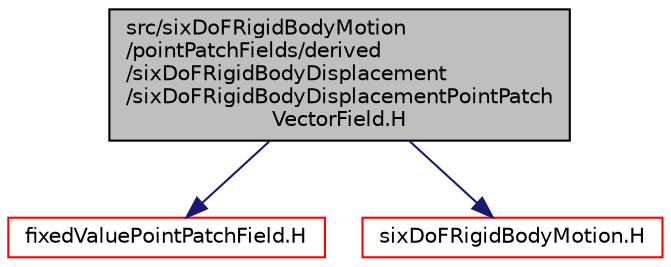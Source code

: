 digraph "src/sixDoFRigidBodyMotion/pointPatchFields/derived/sixDoFRigidBodyDisplacement/sixDoFRigidBodyDisplacementPointPatchVectorField.H"
{
  bgcolor="transparent";
  edge [fontname="Helvetica",fontsize="10",labelfontname="Helvetica",labelfontsize="10"];
  node [fontname="Helvetica",fontsize="10",shape=record];
  Node1 [label="src/sixDoFRigidBodyMotion\l/pointPatchFields/derived\l/sixDoFRigidBodyDisplacement\l/sixDoFRigidBodyDisplacementPointPatch\lVectorField.H",height=0.2,width=0.4,color="black", fillcolor="grey75", style="filled", fontcolor="black"];
  Node1 -> Node2 [color="midnightblue",fontsize="10",style="solid",fontname="Helvetica"];
  Node2 [label="fixedValuePointPatchField.H",height=0.2,width=0.4,color="red",URL="$a08061.html"];
  Node1 -> Node3 [color="midnightblue",fontsize="10",style="solid",fontname="Helvetica"];
  Node3 [label="sixDoFRigidBodyMotion.H",height=0.2,width=0.4,color="red",URL="$a09782.html"];
}
